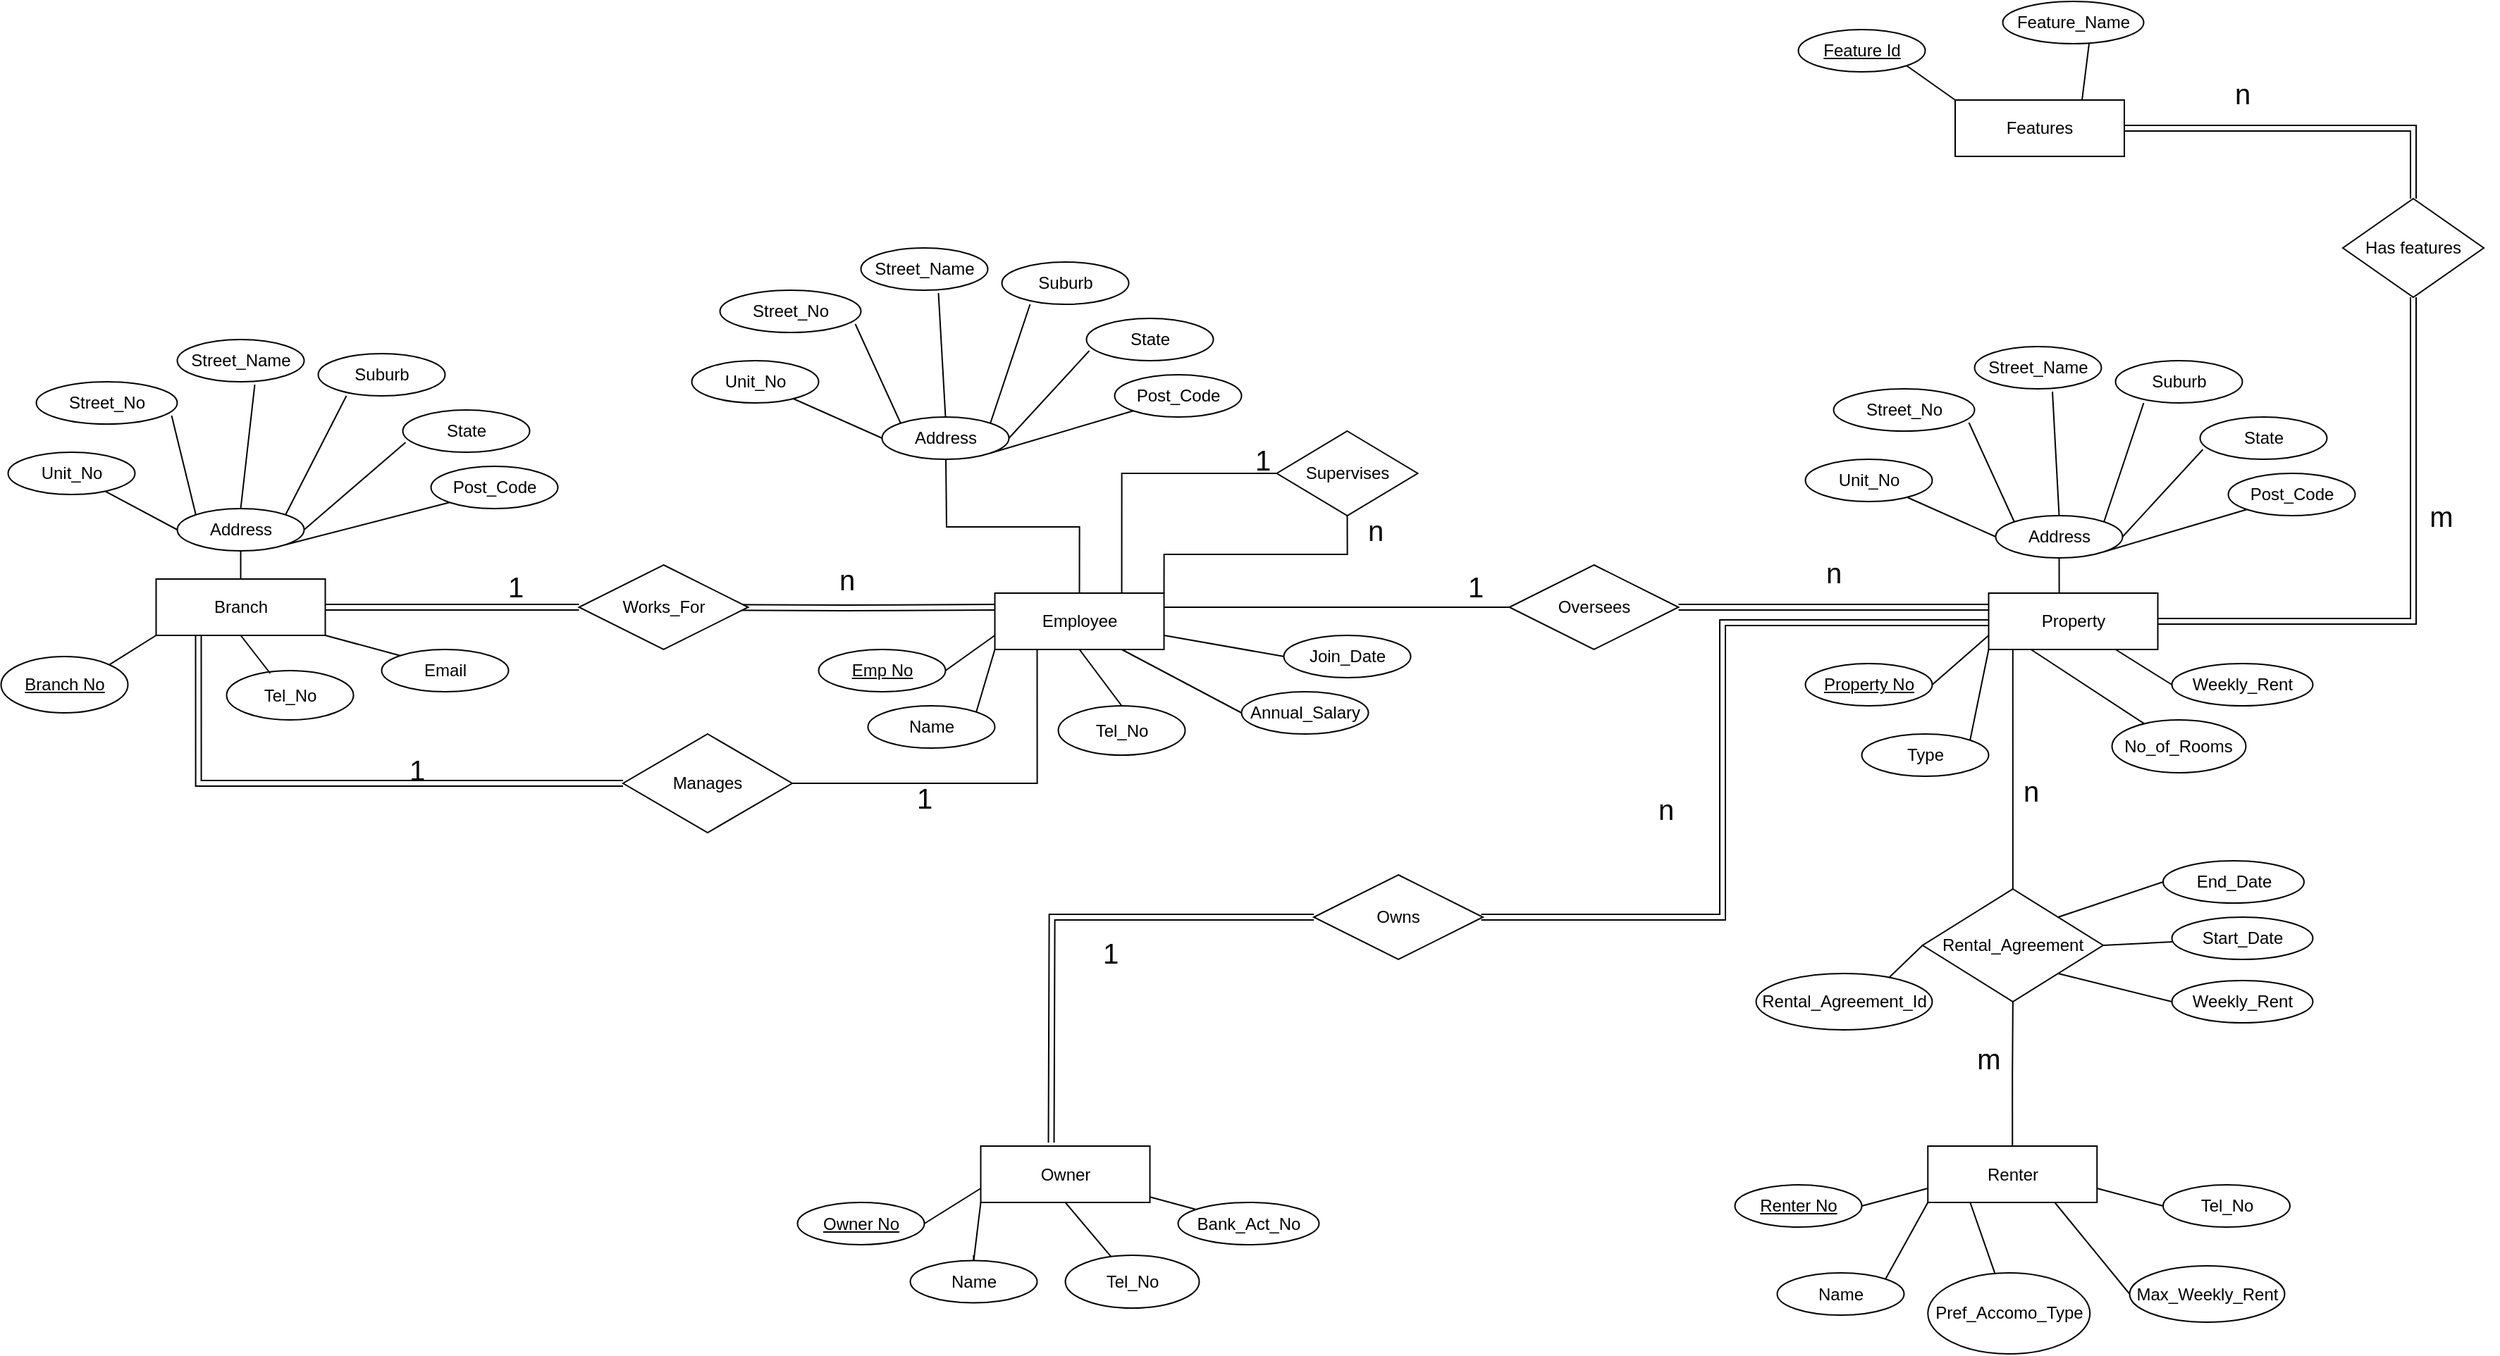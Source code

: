 <mxfile version="24.2.5" type="device">
  <diagram name="Page-1" id="LPJ0158cG2vQj0A3k_Bg">
    <mxGraphModel dx="1272" dy="755" grid="1" gridSize="10" guides="1" tooltips="1" connect="1" arrows="1" fold="1" page="1" pageScale="1" pageWidth="1100" pageHeight="1700" math="0" shadow="0">
      <root>
        <mxCell id="0" />
        <mxCell id="1" parent="0" />
        <mxCell id="H8Z0oulQgXdNzy7xSKqT-23" style="rounded=0;orthogonalLoop=1;jettySize=auto;html=1;exitX=0;exitY=1;exitDx=0;exitDy=0;entryX=1;entryY=0;entryDx=0;entryDy=0;endArrow=none;endFill=0;" parent="1" source="H8Z0oulQgXdNzy7xSKqT-1" target="H8Z0oulQgXdNzy7xSKqT-22" edge="1">
          <mxGeometry relative="1" as="geometry" />
        </mxCell>
        <mxCell id="H8Z0oulQgXdNzy7xSKqT-25" style="rounded=0;orthogonalLoop=1;jettySize=auto;html=1;exitX=1;exitY=1;exitDx=0;exitDy=0;entryX=0;entryY=0;entryDx=0;entryDy=0;endArrow=none;endFill=0;" parent="1" source="H8Z0oulQgXdNzy7xSKqT-1" target="H8Z0oulQgXdNzy7xSKqT-3" edge="1">
          <mxGeometry relative="1" as="geometry" />
        </mxCell>
        <mxCell id="H8Z0oulQgXdNzy7xSKqT-26" style="rounded=0;orthogonalLoop=1;jettySize=auto;html=1;exitX=0.5;exitY=0;exitDx=0;exitDy=0;entryX=0.5;entryY=1;entryDx=0;entryDy=0;endArrow=none;endFill=0;" parent="1" source="H8Z0oulQgXdNzy7xSKqT-1" target="H8Z0oulQgXdNzy7xSKqT-7" edge="1">
          <mxGeometry relative="1" as="geometry" />
        </mxCell>
        <mxCell id="H8Z0oulQgXdNzy7xSKqT-146" style="edgeStyle=orthogonalEdgeStyle;rounded=0;orthogonalLoop=1;jettySize=auto;html=1;exitX=1;exitY=0.5;exitDx=0;exitDy=0;entryX=0;entryY=0.5;entryDx=0;entryDy=0;endArrow=none;endFill=0;shape=link;" parent="1" source="H8Z0oulQgXdNzy7xSKqT-1" edge="1">
          <mxGeometry relative="1" as="geometry">
            <mxPoint x="438.75" y="530" as="targetPoint" />
          </mxGeometry>
        </mxCell>
        <mxCell id="Sa3MG6qZYsyZeLZAQwBk-4" style="edgeStyle=orthogonalEdgeStyle;rounded=0;orthogonalLoop=1;jettySize=auto;html=1;exitX=0.25;exitY=1;exitDx=0;exitDy=0;entryX=0;entryY=0.5;entryDx=0;entryDy=0;shape=link;" parent="1" source="H8Z0oulQgXdNzy7xSKqT-1" target="H8Z0oulQgXdNzy7xSKqT-152" edge="1">
          <mxGeometry relative="1" as="geometry" />
        </mxCell>
        <mxCell id="H8Z0oulQgXdNzy7xSKqT-1" value="Branch" style="whiteSpace=wrap;html=1;align=center;" parent="1" vertex="1">
          <mxGeometry x="138.75" y="510" width="120" height="40" as="geometry" />
        </mxCell>
        <mxCell id="H8Z0oulQgXdNzy7xSKqT-3" value="Email" style="ellipse;whiteSpace=wrap;html=1;align=center;" parent="1" vertex="1">
          <mxGeometry x="298.75" y="560" width="90" height="30" as="geometry" />
        </mxCell>
        <mxCell id="H8Z0oulQgXdNzy7xSKqT-4" value="Tel_No" style="ellipse;whiteSpace=wrap;html=1;align=center;" parent="1" vertex="1">
          <mxGeometry x="188.75" y="575" width="90" height="35" as="geometry" />
        </mxCell>
        <mxCell id="H8Z0oulQgXdNzy7xSKqT-15" style="rounded=0;orthogonalLoop=1;jettySize=auto;html=1;exitX=0;exitY=0.5;exitDx=0;exitDy=0;endArrow=none;endFill=0;" parent="1" source="H8Z0oulQgXdNzy7xSKqT-7" target="H8Z0oulQgXdNzy7xSKqT-13" edge="1">
          <mxGeometry relative="1" as="geometry" />
        </mxCell>
        <mxCell id="H8Z0oulQgXdNzy7xSKqT-21" style="rounded=0;orthogonalLoop=1;jettySize=auto;html=1;exitX=1;exitY=1;exitDx=0;exitDy=0;entryX=0;entryY=1;entryDx=0;entryDy=0;endArrow=none;endFill=0;" parent="1" source="H8Z0oulQgXdNzy7xSKqT-7" target="H8Z0oulQgXdNzy7xSKqT-14" edge="1">
          <mxGeometry relative="1" as="geometry" />
        </mxCell>
        <mxCell id="H8Z0oulQgXdNzy7xSKqT-7" value="Address" style="ellipse;whiteSpace=wrap;html=1;align=center;" parent="1" vertex="1">
          <mxGeometry x="153.75" y="460" width="90" height="30" as="geometry" />
        </mxCell>
        <mxCell id="H8Z0oulQgXdNzy7xSKqT-8" value="Street_No" style="ellipse;whiteSpace=wrap;html=1;align=center;" parent="1" vertex="1">
          <mxGeometry x="53.75" y="370" width="100" height="30" as="geometry" />
        </mxCell>
        <mxCell id="H8Z0oulQgXdNzy7xSKqT-10" value="Street_Name" style="ellipse;whiteSpace=wrap;html=1;align=center;" parent="1" vertex="1">
          <mxGeometry x="153.75" y="340" width="90" height="30" as="geometry" />
        </mxCell>
        <mxCell id="H8Z0oulQgXdNzy7xSKqT-11" value="Suburb" style="ellipse;whiteSpace=wrap;html=1;align=center;" parent="1" vertex="1">
          <mxGeometry x="253.75" y="350" width="90" height="30" as="geometry" />
        </mxCell>
        <mxCell id="H8Z0oulQgXdNzy7xSKqT-12" value="State" style="ellipse;whiteSpace=wrap;html=1;align=center;" parent="1" vertex="1">
          <mxGeometry x="313.75" y="390" width="90" height="30" as="geometry" />
        </mxCell>
        <mxCell id="H8Z0oulQgXdNzy7xSKqT-13" value="Unit_No" style="ellipse;whiteSpace=wrap;html=1;align=center;" parent="1" vertex="1">
          <mxGeometry x="33.75" y="420" width="90" height="30" as="geometry" />
        </mxCell>
        <mxCell id="H8Z0oulQgXdNzy7xSKqT-14" value="Post_Code" style="ellipse;whiteSpace=wrap;html=1;align=center;" parent="1" vertex="1">
          <mxGeometry x="333.75" y="430" width="90" height="30" as="geometry" />
        </mxCell>
        <mxCell id="H8Z0oulQgXdNzy7xSKqT-16" style="rounded=0;orthogonalLoop=1;jettySize=auto;html=1;exitX=0;exitY=0;exitDx=0;exitDy=0;entryX=0.96;entryY=0.8;entryDx=0;entryDy=0;entryPerimeter=0;endArrow=none;endFill=0;" parent="1" source="H8Z0oulQgXdNzy7xSKqT-7" target="H8Z0oulQgXdNzy7xSKqT-8" edge="1">
          <mxGeometry relative="1" as="geometry" />
        </mxCell>
        <mxCell id="H8Z0oulQgXdNzy7xSKqT-17" style="rounded=0;orthogonalLoop=1;jettySize=auto;html=1;exitX=0.5;exitY=0;exitDx=0;exitDy=0;entryX=0.611;entryY=1.067;entryDx=0;entryDy=0;entryPerimeter=0;endArrow=none;endFill=0;" parent="1" source="H8Z0oulQgXdNzy7xSKqT-7" target="H8Z0oulQgXdNzy7xSKqT-10" edge="1">
          <mxGeometry relative="1" as="geometry" />
        </mxCell>
        <mxCell id="H8Z0oulQgXdNzy7xSKqT-18" style="rounded=0;orthogonalLoop=1;jettySize=auto;html=1;exitX=1;exitY=0;exitDx=0;exitDy=0;entryX=0.222;entryY=1;entryDx=0;entryDy=0;entryPerimeter=0;endArrow=none;endFill=0;" parent="1" source="H8Z0oulQgXdNzy7xSKqT-7" target="H8Z0oulQgXdNzy7xSKqT-11" edge="1">
          <mxGeometry relative="1" as="geometry" />
        </mxCell>
        <mxCell id="H8Z0oulQgXdNzy7xSKqT-19" style="rounded=0;orthogonalLoop=1;jettySize=auto;html=1;exitX=1;exitY=0.5;exitDx=0;exitDy=0;entryX=0.022;entryY=0.767;entryDx=0;entryDy=0;entryPerimeter=0;endArrow=none;endFill=0;" parent="1" source="H8Z0oulQgXdNzy7xSKqT-7" target="H8Z0oulQgXdNzy7xSKqT-12" edge="1">
          <mxGeometry relative="1" as="geometry" />
        </mxCell>
        <mxCell id="H8Z0oulQgXdNzy7xSKqT-22" value="Branch No" style="ellipse;whiteSpace=wrap;html=1;align=center;fontStyle=4;" parent="1" vertex="1">
          <mxGeometry x="28.75" y="565" width="90" height="40" as="geometry" />
        </mxCell>
        <mxCell id="H8Z0oulQgXdNzy7xSKqT-24" style="rounded=0;orthogonalLoop=1;jettySize=auto;html=1;exitX=0.5;exitY=1;exitDx=0;exitDy=0;entryX=0.344;entryY=0.057;entryDx=0;entryDy=0;entryPerimeter=0;endArrow=none;endFill=0;" parent="1" source="H8Z0oulQgXdNzy7xSKqT-1" target="H8Z0oulQgXdNzy7xSKqT-4" edge="1">
          <mxGeometry relative="1" as="geometry" />
        </mxCell>
        <mxCell id="H8Z0oulQgXdNzy7xSKqT-57" style="rounded=0;orthogonalLoop=1;jettySize=auto;html=1;exitX=0;exitY=0.75;exitDx=0;exitDy=0;entryX=1;entryY=0.5;entryDx=0;entryDy=0;endArrow=none;endFill=0;" parent="1" source="H8Z0oulQgXdNzy7xSKqT-30" target="H8Z0oulQgXdNzy7xSKqT-46" edge="1">
          <mxGeometry relative="1" as="geometry" />
        </mxCell>
        <mxCell id="H8Z0oulQgXdNzy7xSKqT-58" style="rounded=0;orthogonalLoop=1;jettySize=auto;html=1;exitX=0;exitY=1;exitDx=0;exitDy=0;entryX=1;entryY=0;entryDx=0;entryDy=0;endArrow=none;endFill=0;" parent="1" source="H8Z0oulQgXdNzy7xSKqT-30" target="H8Z0oulQgXdNzy7xSKqT-56" edge="1">
          <mxGeometry relative="1" as="geometry" />
        </mxCell>
        <mxCell id="H8Z0oulQgXdNzy7xSKqT-60" style="rounded=0;orthogonalLoop=1;jettySize=auto;html=1;exitX=0.75;exitY=1;exitDx=0;exitDy=0;entryX=0;entryY=0.5;entryDx=0;entryDy=0;endArrow=none;endFill=0;" parent="1" source="H8Z0oulQgXdNzy7xSKqT-30" target="H8Z0oulQgXdNzy7xSKqT-31" edge="1">
          <mxGeometry relative="1" as="geometry" />
        </mxCell>
        <mxCell id="H8Z0oulQgXdNzy7xSKqT-61" style="rounded=0;orthogonalLoop=1;jettySize=auto;html=1;exitX=1;exitY=0.75;exitDx=0;exitDy=0;endArrow=none;endFill=0;" parent="1" source="H8Z0oulQgXdNzy7xSKqT-30" edge="1">
          <mxGeometry relative="1" as="geometry">
            <mxPoint x="939" y="565" as="targetPoint" />
          </mxGeometry>
        </mxCell>
        <mxCell id="H8Z0oulQgXdNzy7xSKqT-62" style="edgeStyle=orthogonalEdgeStyle;rounded=0;orthogonalLoop=1;jettySize=auto;html=1;exitX=0.5;exitY=0;exitDx=0;exitDy=0;endArrow=none;endFill=0;" parent="1" source="H8Z0oulQgXdNzy7xSKqT-30" edge="1">
          <mxGeometry relative="1" as="geometry">
            <mxPoint x="699" y="425" as="targetPoint" />
          </mxGeometry>
        </mxCell>
        <mxCell id="H8Z0oulQgXdNzy7xSKqT-177" style="rounded=0;orthogonalLoop=1;jettySize=auto;html=1;exitX=0.5;exitY=1;exitDx=0;exitDy=0;entryX=0.5;entryY=0;entryDx=0;entryDy=0;endArrow=none;endFill=0;" parent="1" source="H8Z0oulQgXdNzy7xSKqT-30" target="H8Z0oulQgXdNzy7xSKqT-32" edge="1">
          <mxGeometry relative="1" as="geometry" />
        </mxCell>
        <mxCell id="H8Z0oulQgXdNzy7xSKqT-215" style="edgeStyle=orthogonalEdgeStyle;rounded=0;orthogonalLoop=1;jettySize=auto;html=1;exitX=1;exitY=0.25;exitDx=0;exitDy=0;entryX=0;entryY=0.5;entryDx=0;entryDy=0;endArrow=none;endFill=0;" parent="1" source="H8Z0oulQgXdNzy7xSKqT-30" target="H8Z0oulQgXdNzy7xSKqT-214" edge="1">
          <mxGeometry relative="1" as="geometry" />
        </mxCell>
        <mxCell id="Sa3MG6qZYsyZeLZAQwBk-5" style="edgeStyle=orthogonalEdgeStyle;rounded=0;orthogonalLoop=1;jettySize=auto;html=1;exitX=0.25;exitY=1;exitDx=0;exitDy=0;entryX=1;entryY=0.5;entryDx=0;entryDy=0;endArrow=none;endFill=0;" parent="1" source="H8Z0oulQgXdNzy7xSKqT-30" target="H8Z0oulQgXdNzy7xSKqT-152" edge="1">
          <mxGeometry relative="1" as="geometry" />
        </mxCell>
        <mxCell id="Sa3MG6qZYsyZeLZAQwBk-13" style="edgeStyle=orthogonalEdgeStyle;rounded=0;orthogonalLoop=1;jettySize=auto;html=1;exitX=0.75;exitY=0;exitDx=0;exitDy=0;entryX=0;entryY=0.5;entryDx=0;entryDy=0;endArrow=none;endFill=0;" parent="1" source="H8Z0oulQgXdNzy7xSKqT-30" target="H8Z0oulQgXdNzy7xSKqT-258" edge="1">
          <mxGeometry relative="1" as="geometry" />
        </mxCell>
        <mxCell id="H8Z0oulQgXdNzy7xSKqT-30" value="Employee" style="whiteSpace=wrap;html=1;align=center;" parent="1" vertex="1">
          <mxGeometry x="733.75" y="520" width="120" height="40" as="geometry" />
        </mxCell>
        <mxCell id="H8Z0oulQgXdNzy7xSKqT-31" value="Annual_Salary" style="ellipse;whiteSpace=wrap;html=1;align=center;" parent="1" vertex="1">
          <mxGeometry x="908.75" y="590" width="90" height="30" as="geometry" />
        </mxCell>
        <mxCell id="H8Z0oulQgXdNzy7xSKqT-32" value="Tel_No" style="ellipse;whiteSpace=wrap;html=1;align=center;" parent="1" vertex="1">
          <mxGeometry x="778.75" y="600" width="90" height="35" as="geometry" />
        </mxCell>
        <mxCell id="H8Z0oulQgXdNzy7xSKqT-33" style="rounded=0;orthogonalLoop=1;jettySize=auto;html=1;exitX=0;exitY=0.5;exitDx=0;exitDy=0;endArrow=none;endFill=0;" parent="1" source="H8Z0oulQgXdNzy7xSKqT-35" target="H8Z0oulQgXdNzy7xSKqT-40" edge="1">
          <mxGeometry relative="1" as="geometry" />
        </mxCell>
        <mxCell id="H8Z0oulQgXdNzy7xSKqT-34" style="rounded=0;orthogonalLoop=1;jettySize=auto;html=1;exitX=1;exitY=1;exitDx=0;exitDy=0;entryX=0;entryY=1;entryDx=0;entryDy=0;endArrow=none;endFill=0;" parent="1" source="H8Z0oulQgXdNzy7xSKqT-35" target="H8Z0oulQgXdNzy7xSKqT-41" edge="1">
          <mxGeometry relative="1" as="geometry" />
        </mxCell>
        <mxCell id="H8Z0oulQgXdNzy7xSKqT-35" value="Address" style="ellipse;whiteSpace=wrap;html=1;align=center;" parent="1" vertex="1">
          <mxGeometry x="653.75" y="395" width="90" height="30" as="geometry" />
        </mxCell>
        <mxCell id="H8Z0oulQgXdNzy7xSKqT-36" value="Street_No" style="ellipse;whiteSpace=wrap;html=1;align=center;" parent="1" vertex="1">
          <mxGeometry x="538.75" y="305" width="100" height="30" as="geometry" />
        </mxCell>
        <mxCell id="H8Z0oulQgXdNzy7xSKqT-37" value="Street_Name" style="ellipse;whiteSpace=wrap;html=1;align=center;" parent="1" vertex="1">
          <mxGeometry x="638.75" y="275" width="90" height="30" as="geometry" />
        </mxCell>
        <mxCell id="H8Z0oulQgXdNzy7xSKqT-38" value="Suburb" style="ellipse;whiteSpace=wrap;html=1;align=center;" parent="1" vertex="1">
          <mxGeometry x="738.75" y="285" width="90" height="30" as="geometry" />
        </mxCell>
        <mxCell id="H8Z0oulQgXdNzy7xSKqT-39" value="State" style="ellipse;whiteSpace=wrap;html=1;align=center;" parent="1" vertex="1">
          <mxGeometry x="798.75" y="325" width="90" height="30" as="geometry" />
        </mxCell>
        <mxCell id="H8Z0oulQgXdNzy7xSKqT-40" value="Unit_No" style="ellipse;whiteSpace=wrap;html=1;align=center;" parent="1" vertex="1">
          <mxGeometry x="518.75" y="355" width="90" height="30" as="geometry" />
        </mxCell>
        <mxCell id="H8Z0oulQgXdNzy7xSKqT-41" value="Post_Code" style="ellipse;whiteSpace=wrap;html=1;align=center;" parent="1" vertex="1">
          <mxGeometry x="818.75" y="365" width="90" height="30" as="geometry" />
        </mxCell>
        <mxCell id="H8Z0oulQgXdNzy7xSKqT-42" style="rounded=0;orthogonalLoop=1;jettySize=auto;html=1;exitX=0;exitY=0;exitDx=0;exitDy=0;entryX=0.96;entryY=0.8;entryDx=0;entryDy=0;entryPerimeter=0;endArrow=none;endFill=0;" parent="1" source="H8Z0oulQgXdNzy7xSKqT-35" target="H8Z0oulQgXdNzy7xSKqT-36" edge="1">
          <mxGeometry relative="1" as="geometry" />
        </mxCell>
        <mxCell id="H8Z0oulQgXdNzy7xSKqT-43" style="rounded=0;orthogonalLoop=1;jettySize=auto;html=1;exitX=0.5;exitY=0;exitDx=0;exitDy=0;entryX=0.611;entryY=1.067;entryDx=0;entryDy=0;entryPerimeter=0;endArrow=none;endFill=0;" parent="1" source="H8Z0oulQgXdNzy7xSKqT-35" target="H8Z0oulQgXdNzy7xSKqT-37" edge="1">
          <mxGeometry relative="1" as="geometry" />
        </mxCell>
        <mxCell id="H8Z0oulQgXdNzy7xSKqT-44" style="rounded=0;orthogonalLoop=1;jettySize=auto;html=1;exitX=1;exitY=0;exitDx=0;exitDy=0;entryX=0.222;entryY=1;entryDx=0;entryDy=0;entryPerimeter=0;endArrow=none;endFill=0;" parent="1" source="H8Z0oulQgXdNzy7xSKqT-35" target="H8Z0oulQgXdNzy7xSKqT-38" edge="1">
          <mxGeometry relative="1" as="geometry" />
        </mxCell>
        <mxCell id="H8Z0oulQgXdNzy7xSKqT-45" style="rounded=0;orthogonalLoop=1;jettySize=auto;html=1;exitX=1;exitY=0.5;exitDx=0;exitDy=0;entryX=0.022;entryY=0.767;entryDx=0;entryDy=0;entryPerimeter=0;endArrow=none;endFill=0;" parent="1" source="H8Z0oulQgXdNzy7xSKqT-35" target="H8Z0oulQgXdNzy7xSKqT-39" edge="1">
          <mxGeometry relative="1" as="geometry" />
        </mxCell>
        <mxCell id="H8Z0oulQgXdNzy7xSKqT-46" value="Emp No" style="ellipse;whiteSpace=wrap;html=1;align=center;fontStyle=4;" parent="1" vertex="1">
          <mxGeometry x="608.75" y="560" width="90" height="30" as="geometry" />
        </mxCell>
        <mxCell id="H8Z0oulQgXdNzy7xSKqT-54" value="Join_Date" style="ellipse;whiteSpace=wrap;html=1;align=center;" parent="1" vertex="1">
          <mxGeometry x="938.75" y="550" width="90" height="30" as="geometry" />
        </mxCell>
        <mxCell id="H8Z0oulQgXdNzy7xSKqT-56" value="Name" style="ellipse;whiteSpace=wrap;html=1;align=center;" parent="1" vertex="1">
          <mxGeometry x="643.75" y="600" width="90" height="30" as="geometry" />
        </mxCell>
        <mxCell id="H8Z0oulQgXdNzy7xSKqT-88" style="rounded=0;orthogonalLoop=1;jettySize=auto;html=1;exitX=0;exitY=0.75;exitDx=0;exitDy=0;entryX=1;entryY=0.5;entryDx=0;entryDy=0;endArrow=none;endFill=0;" parent="1" source="H8Z0oulQgXdNzy7xSKqT-93" target="H8Z0oulQgXdNzy7xSKqT-96" edge="1">
          <mxGeometry relative="1" as="geometry" />
        </mxCell>
        <mxCell id="H8Z0oulQgXdNzy7xSKqT-130" style="rounded=0;orthogonalLoop=1;jettySize=auto;html=1;exitX=0;exitY=1;exitDx=0;exitDy=0;entryX=0.5;entryY=0;entryDx=0;entryDy=0;endArrow=none;endFill=0;" parent="1" source="H8Z0oulQgXdNzy7xSKqT-93" target="H8Z0oulQgXdNzy7xSKqT-98" edge="1">
          <mxGeometry relative="1" as="geometry" />
        </mxCell>
        <mxCell id="H8Z0oulQgXdNzy7xSKqT-131" style="rounded=0;orthogonalLoop=1;jettySize=auto;html=1;exitX=0.5;exitY=1;exitDx=0;exitDy=0;endArrow=none;endFill=0;" parent="1" source="H8Z0oulQgXdNzy7xSKqT-93" target="H8Z0oulQgXdNzy7xSKqT-95" edge="1">
          <mxGeometry relative="1" as="geometry" />
        </mxCell>
        <mxCell id="H8Z0oulQgXdNzy7xSKqT-132" value="" style="rounded=0;orthogonalLoop=1;jettySize=auto;html=1;endArrow=none;endFill=0;" parent="1" source="H8Z0oulQgXdNzy7xSKqT-93" target="H8Z0oulQgXdNzy7xSKqT-94" edge="1">
          <mxGeometry relative="1" as="geometry" />
        </mxCell>
        <mxCell id="H8Z0oulQgXdNzy7xSKqT-93" value="Owner" style="whiteSpace=wrap;html=1;align=center;" parent="1" vertex="1">
          <mxGeometry x="723.75" y="912.5" width="120" height="40" as="geometry" />
        </mxCell>
        <mxCell id="H8Z0oulQgXdNzy7xSKqT-94" value="Bank_Act_No" style="ellipse;whiteSpace=wrap;html=1;align=center;" parent="1" vertex="1">
          <mxGeometry x="863.75" y="952.5" width="100" height="30" as="geometry" />
        </mxCell>
        <mxCell id="H8Z0oulQgXdNzy7xSKqT-95" value="Tel_No" style="ellipse;whiteSpace=wrap;html=1;align=center;" parent="1" vertex="1">
          <mxGeometry x="783.75" y="990" width="95" height="37.5" as="geometry" />
        </mxCell>
        <mxCell id="H8Z0oulQgXdNzy7xSKqT-96" value="Owner No" style="ellipse;whiteSpace=wrap;html=1;align=center;fontStyle=4;" parent="1" vertex="1">
          <mxGeometry x="593.75" y="952.5" width="90" height="30" as="geometry" />
        </mxCell>
        <mxCell id="P_JCBOuYoXRhGGfqbiAj-3" style="edgeStyle=orthogonalEdgeStyle;rounded=0;orthogonalLoop=1;jettySize=auto;html=1;exitX=0.5;exitY=0;exitDx=0;exitDy=0;endArrow=none;endFill=0;" edge="1" parent="1" source="H8Z0oulQgXdNzy7xSKqT-98">
          <mxGeometry relative="1" as="geometry">
            <mxPoint x="718.667" y="990" as="targetPoint" />
          </mxGeometry>
        </mxCell>
        <mxCell id="H8Z0oulQgXdNzy7xSKqT-98" value="Name" style="ellipse;whiteSpace=wrap;html=1;align=center;" parent="1" vertex="1">
          <mxGeometry x="673.75" y="993.75" width="90" height="30" as="geometry" />
        </mxCell>
        <mxCell id="H8Z0oulQgXdNzy7xSKqT-99" style="rounded=0;orthogonalLoop=1;jettySize=auto;html=1;exitX=0;exitY=0.75;exitDx=0;exitDy=0;entryX=1;entryY=0.5;entryDx=0;entryDy=0;endArrow=none;endFill=0;" parent="1" source="H8Z0oulQgXdNzy7xSKqT-104" target="H8Z0oulQgXdNzy7xSKqT-107" edge="1">
          <mxGeometry relative="1" as="geometry" />
        </mxCell>
        <mxCell id="H8Z0oulQgXdNzy7xSKqT-100" style="rounded=0;orthogonalLoop=1;jettySize=auto;html=1;exitX=0;exitY=1;exitDx=0;exitDy=0;entryX=1;entryY=0;entryDx=0;entryDy=0;endArrow=none;endFill=0;" parent="1" source="H8Z0oulQgXdNzy7xSKqT-104" target="H8Z0oulQgXdNzy7xSKqT-109" edge="1">
          <mxGeometry relative="1" as="geometry" />
        </mxCell>
        <mxCell id="H8Z0oulQgXdNzy7xSKqT-101" style="rounded=0;orthogonalLoop=1;jettySize=auto;html=1;exitX=0.25;exitY=1;exitDx=0;exitDy=0;endArrow=none;endFill=0;" parent="1" source="H8Z0oulQgXdNzy7xSKqT-104" target="H8Z0oulQgXdNzy7xSKqT-106" edge="1">
          <mxGeometry relative="1" as="geometry" />
        </mxCell>
        <mxCell id="H8Z0oulQgXdNzy7xSKqT-102" style="rounded=0;orthogonalLoop=1;jettySize=auto;html=1;exitX=0.75;exitY=1;exitDx=0;exitDy=0;entryX=0;entryY=0.5;entryDx=0;entryDy=0;endArrow=none;endFill=0;" parent="1" source="H8Z0oulQgXdNzy7xSKqT-104" target="H8Z0oulQgXdNzy7xSKqT-105" edge="1">
          <mxGeometry relative="1" as="geometry" />
        </mxCell>
        <mxCell id="H8Z0oulQgXdNzy7xSKqT-103" style="rounded=0;orthogonalLoop=1;jettySize=auto;html=1;exitX=1;exitY=0.75;exitDx=0;exitDy=0;entryX=0;entryY=0.5;entryDx=0;entryDy=0;endArrow=none;endFill=0;" parent="1" source="H8Z0oulQgXdNzy7xSKqT-104" target="H8Z0oulQgXdNzy7xSKqT-108" edge="1">
          <mxGeometry relative="1" as="geometry" />
        </mxCell>
        <mxCell id="H8Z0oulQgXdNzy7xSKqT-248" style="edgeStyle=orthogonalEdgeStyle;rounded=0;orthogonalLoop=1;jettySize=auto;html=1;exitX=0.5;exitY=0;exitDx=0;exitDy=0;entryX=0.5;entryY=1;entryDx=0;entryDy=0;endArrow=none;endFill=0;" parent="1" source="H8Z0oulQgXdNzy7xSKqT-104" target="H8Z0oulQgXdNzy7xSKqT-245" edge="1">
          <mxGeometry relative="1" as="geometry" />
        </mxCell>
        <mxCell id="H8Z0oulQgXdNzy7xSKqT-104" value="Renter" style="whiteSpace=wrap;html=1;align=center;" parent="1" vertex="1">
          <mxGeometry x="1395.63" y="912.5" width="120" height="40" as="geometry" />
        </mxCell>
        <mxCell id="H8Z0oulQgXdNzy7xSKqT-105" value="Max_Weekly_Rent" style="ellipse;whiteSpace=wrap;html=1;align=center;" parent="1" vertex="1">
          <mxGeometry x="1538.75" y="997.5" width="110" height="40" as="geometry" />
        </mxCell>
        <mxCell id="H8Z0oulQgXdNzy7xSKqT-106" value="Pref_Accomo_Type" style="ellipse;whiteSpace=wrap;html=1;align=center;" parent="1" vertex="1">
          <mxGeometry x="1395.63" y="1002.5" width="115" height="57.5" as="geometry" />
        </mxCell>
        <mxCell id="H8Z0oulQgXdNzy7xSKqT-107" value="Renter No" style="ellipse;whiteSpace=wrap;html=1;align=center;fontStyle=4;" parent="1" vertex="1">
          <mxGeometry x="1258.75" y="940" width="90" height="30" as="geometry" />
        </mxCell>
        <mxCell id="H8Z0oulQgXdNzy7xSKqT-108" value="Tel_No" style="ellipse;whiteSpace=wrap;html=1;align=center;" parent="1" vertex="1">
          <mxGeometry x="1562.5" y="940" width="90" height="30" as="geometry" />
        </mxCell>
        <mxCell id="H8Z0oulQgXdNzy7xSKqT-109" value="Name" style="ellipse;whiteSpace=wrap;html=1;align=center;" parent="1" vertex="1">
          <mxGeometry x="1288.75" y="1002.5" width="90" height="30" as="geometry" />
        </mxCell>
        <mxCell id="H8Z0oulQgXdNzy7xSKqT-240" style="edgeStyle=orthogonalEdgeStyle;rounded=0;orthogonalLoop=1;jettySize=auto;html=1;exitX=1;exitY=0.5;exitDx=0;exitDy=0;entryX=0.5;entryY=0;entryDx=0;entryDy=0;endArrow=none;endFill=0;shape=link;" parent="1" source="H8Z0oulQgXdNzy7xSKqT-115" target="H8Z0oulQgXdNzy7xSKqT-224" edge="1">
          <mxGeometry relative="1" as="geometry" />
        </mxCell>
        <mxCell id="H8Z0oulQgXdNzy7xSKqT-267" style="rounded=0;orthogonalLoop=1;jettySize=auto;html=1;exitX=0;exitY=0;exitDx=0;exitDy=0;entryX=1;entryY=1;entryDx=0;entryDy=0;endArrow=none;endFill=0;" parent="1" source="H8Z0oulQgXdNzy7xSKqT-115" target="H8Z0oulQgXdNzy7xSKqT-121" edge="1">
          <mxGeometry relative="1" as="geometry" />
        </mxCell>
        <mxCell id="H8Z0oulQgXdNzy7xSKqT-115" value="Features" style="whiteSpace=wrap;html=1;align=center;" parent="1" vertex="1">
          <mxGeometry x="1415" y="170" width="120" height="40" as="geometry" />
        </mxCell>
        <mxCell id="H8Z0oulQgXdNzy7xSKqT-119" value="Feature_Name" style="ellipse;whiteSpace=wrap;html=1;align=center;" parent="1" vertex="1">
          <mxGeometry x="1448.75" y="100" width="100" height="30" as="geometry" />
        </mxCell>
        <mxCell id="H8Z0oulQgXdNzy7xSKqT-121" value="Feature Id" style="ellipse;whiteSpace=wrap;html=1;align=center;fontStyle=4;" parent="1" vertex="1">
          <mxGeometry x="1303.75" y="120" width="90" height="30" as="geometry" />
        </mxCell>
        <mxCell id="H8Z0oulQgXdNzy7xSKqT-147" style="edgeStyle=orthogonalEdgeStyle;rounded=0;orthogonalLoop=1;jettySize=auto;html=1;exitX=1;exitY=0.5;exitDx=0;exitDy=0;entryX=0;entryY=0.25;entryDx=0;entryDy=0;endArrow=none;endFill=0;shape=link;" parent="1" target="H8Z0oulQgXdNzy7xSKqT-30" edge="1">
          <mxGeometry relative="1" as="geometry">
            <mxPoint x="518.75" y="530" as="sourcePoint" />
          </mxGeometry>
        </mxCell>
        <mxCell id="H8Z0oulQgXdNzy7xSKqT-145" value="Works_For" style="shape=rhombus;perimeter=rhombusPerimeter;whiteSpace=wrap;html=1;align=center;" parent="1" vertex="1">
          <mxGeometry x="438.75" y="500" width="120" height="60" as="geometry" />
        </mxCell>
        <mxCell id="H8Z0oulQgXdNzy7xSKqT-148" value="&lt;font style=&quot;font-size: 20px;&quot;&gt;1&lt;/font&gt;" style="text;html=1;align=center;verticalAlign=middle;whiteSpace=wrap;rounded=0;" parent="1" vertex="1">
          <mxGeometry x="348.75" y="490" width="90" height="50" as="geometry" />
        </mxCell>
        <mxCell id="H8Z0oulQgXdNzy7xSKqT-152" value="Manages" style="shape=rhombus;perimeter=rhombusPerimeter;whiteSpace=wrap;html=1;align=center;" parent="1" vertex="1">
          <mxGeometry x="470" y="620" width="120" height="70" as="geometry" />
        </mxCell>
        <mxCell id="H8Z0oulQgXdNzy7xSKqT-186" style="rounded=0;orthogonalLoop=1;jettySize=auto;html=1;exitX=0;exitY=0.75;exitDx=0;exitDy=0;entryX=1;entryY=0.5;entryDx=0;entryDy=0;endArrow=none;endFill=0;" parent="1" source="H8Z0oulQgXdNzy7xSKqT-192" target="H8Z0oulQgXdNzy7xSKqT-208" edge="1">
          <mxGeometry relative="1" as="geometry" />
        </mxCell>
        <mxCell id="H8Z0oulQgXdNzy7xSKqT-187" style="rounded=0;orthogonalLoop=1;jettySize=auto;html=1;exitX=0;exitY=1;exitDx=0;exitDy=0;entryX=1;entryY=0;entryDx=0;entryDy=0;endArrow=none;endFill=0;" parent="1" source="H8Z0oulQgXdNzy7xSKqT-192" target="H8Z0oulQgXdNzy7xSKqT-210" edge="1">
          <mxGeometry relative="1" as="geometry" />
        </mxCell>
        <mxCell id="H8Z0oulQgXdNzy7xSKqT-188" style="rounded=0;orthogonalLoop=1;jettySize=auto;html=1;exitX=0.25;exitY=1;exitDx=0;exitDy=0;endArrow=none;endFill=0;" parent="1" source="H8Z0oulQgXdNzy7xSKqT-192" target="H8Z0oulQgXdNzy7xSKqT-194" edge="1">
          <mxGeometry relative="1" as="geometry" />
        </mxCell>
        <mxCell id="H8Z0oulQgXdNzy7xSKqT-189" style="rounded=0;orthogonalLoop=1;jettySize=auto;html=1;exitX=0.75;exitY=1;exitDx=0;exitDy=0;entryX=0;entryY=0.5;entryDx=0;entryDy=0;endArrow=none;endFill=0;" parent="1" source="H8Z0oulQgXdNzy7xSKqT-192" target="H8Z0oulQgXdNzy7xSKqT-193" edge="1">
          <mxGeometry relative="1" as="geometry" />
        </mxCell>
        <mxCell id="H8Z0oulQgXdNzy7xSKqT-191" style="edgeStyle=orthogonalEdgeStyle;rounded=0;orthogonalLoop=1;jettySize=auto;html=1;exitX=0.5;exitY=0;exitDx=0;exitDy=0;entryX=0.5;entryY=1;entryDx=0;entryDy=0;endArrow=none;endFill=0;" parent="1" source="H8Z0oulQgXdNzy7xSKqT-192" target="H8Z0oulQgXdNzy7xSKqT-197" edge="1">
          <mxGeometry relative="1" as="geometry" />
        </mxCell>
        <mxCell id="H8Z0oulQgXdNzy7xSKqT-236" style="edgeStyle=orthogonalEdgeStyle;rounded=0;orthogonalLoop=1;jettySize=auto;html=1;exitX=0;exitY=0.5;exitDx=0;exitDy=0;entryX=1;entryY=0.5;entryDx=0;entryDy=0;endArrow=none;endFill=0;shape=link;" parent="1" edge="1">
          <mxGeometry relative="1" as="geometry">
            <mxPoint x="1458.75" y="540" as="sourcePoint" />
            <mxPoint x="1078.75" y="750" as="targetPoint" />
            <Array as="points">
              <mxPoint x="1250" y="541" />
              <mxPoint x="1250" y="750" />
            </Array>
          </mxGeometry>
        </mxCell>
        <mxCell id="H8Z0oulQgXdNzy7xSKqT-246" style="edgeStyle=orthogonalEdgeStyle;rounded=0;orthogonalLoop=1;jettySize=auto;html=1;exitX=0.25;exitY=1;exitDx=0;exitDy=0;entryX=0.5;entryY=0;entryDx=0;entryDy=0;endArrow=none;endFill=0;" parent="1" source="H8Z0oulQgXdNzy7xSKqT-192" target="H8Z0oulQgXdNzy7xSKqT-245" edge="1">
          <mxGeometry relative="1" as="geometry">
            <Array as="points">
              <mxPoint x="1456" y="560" />
            </Array>
          </mxGeometry>
        </mxCell>
        <mxCell id="H8Z0oulQgXdNzy7xSKqT-192" value="Property" style="whiteSpace=wrap;html=1;align=center;" parent="1" vertex="1">
          <mxGeometry x="1438.75" y="520" width="120" height="40" as="geometry" />
        </mxCell>
        <mxCell id="H8Z0oulQgXdNzy7xSKqT-193" value="Weekly_Rent" style="ellipse;whiteSpace=wrap;html=1;align=center;" parent="1" vertex="1">
          <mxGeometry x="1568.75" y="570" width="100" height="30" as="geometry" />
        </mxCell>
        <mxCell id="H8Z0oulQgXdNzy7xSKqT-194" value="No_of_Rooms" style="ellipse;whiteSpace=wrap;html=1;align=center;" parent="1" vertex="1">
          <mxGeometry x="1526.25" y="610" width="95" height="37.5" as="geometry" />
        </mxCell>
        <mxCell id="H8Z0oulQgXdNzy7xSKqT-195" style="rounded=0;orthogonalLoop=1;jettySize=auto;html=1;exitX=0;exitY=0.5;exitDx=0;exitDy=0;endArrow=none;endFill=0;" parent="1" source="H8Z0oulQgXdNzy7xSKqT-197" edge="1">
          <mxGeometry relative="1" as="geometry">
            <mxPoint x="1381" y="452" as="targetPoint" />
          </mxGeometry>
        </mxCell>
        <mxCell id="H8Z0oulQgXdNzy7xSKqT-196" style="rounded=0;orthogonalLoop=1;jettySize=auto;html=1;exitX=1;exitY=1;exitDx=0;exitDy=0;entryX=0;entryY=1;entryDx=0;entryDy=0;endArrow=none;endFill=0;" parent="1" source="H8Z0oulQgXdNzy7xSKqT-197" target="H8Z0oulQgXdNzy7xSKqT-203" edge="1">
          <mxGeometry relative="1" as="geometry" />
        </mxCell>
        <mxCell id="H8Z0oulQgXdNzy7xSKqT-197" value="Address" style="ellipse;whiteSpace=wrap;html=1;align=center;" parent="1" vertex="1">
          <mxGeometry x="1443.75" y="465" width="90" height="30" as="geometry" />
        </mxCell>
        <mxCell id="H8Z0oulQgXdNzy7xSKqT-198" value="Street_No" style="ellipse;whiteSpace=wrap;html=1;align=center;" parent="1" vertex="1">
          <mxGeometry x="1328.75" y="375" width="100" height="30" as="geometry" />
        </mxCell>
        <mxCell id="H8Z0oulQgXdNzy7xSKqT-199" value="Street_Name" style="ellipse;whiteSpace=wrap;html=1;align=center;" parent="1" vertex="1">
          <mxGeometry x="1428.75" y="345" width="90" height="30" as="geometry" />
        </mxCell>
        <mxCell id="H8Z0oulQgXdNzy7xSKqT-200" value="Suburb" style="ellipse;whiteSpace=wrap;html=1;align=center;" parent="1" vertex="1">
          <mxGeometry x="1528.75" y="355" width="90" height="30" as="geometry" />
        </mxCell>
        <mxCell id="H8Z0oulQgXdNzy7xSKqT-201" value="State" style="ellipse;whiteSpace=wrap;html=1;align=center;" parent="1" vertex="1">
          <mxGeometry x="1588.75" y="395" width="90" height="30" as="geometry" />
        </mxCell>
        <mxCell id="H8Z0oulQgXdNzy7xSKqT-202" value="Unit_No" style="ellipse;whiteSpace=wrap;html=1;align=center;" parent="1" vertex="1">
          <mxGeometry x="1308.75" y="425" width="90" height="30" as="geometry" />
        </mxCell>
        <mxCell id="H8Z0oulQgXdNzy7xSKqT-203" value="Post_Code" style="ellipse;whiteSpace=wrap;html=1;align=center;" parent="1" vertex="1">
          <mxGeometry x="1608.75" y="435" width="90" height="30" as="geometry" />
        </mxCell>
        <mxCell id="H8Z0oulQgXdNzy7xSKqT-204" style="rounded=0;orthogonalLoop=1;jettySize=auto;html=1;exitX=0;exitY=0;exitDx=0;exitDy=0;entryX=0.96;entryY=0.8;entryDx=0;entryDy=0;entryPerimeter=0;endArrow=none;endFill=0;" parent="1" source="H8Z0oulQgXdNzy7xSKqT-197" target="H8Z0oulQgXdNzy7xSKqT-198" edge="1">
          <mxGeometry relative="1" as="geometry" />
        </mxCell>
        <mxCell id="H8Z0oulQgXdNzy7xSKqT-205" style="rounded=0;orthogonalLoop=1;jettySize=auto;html=1;exitX=0.5;exitY=0;exitDx=0;exitDy=0;endArrow=none;endFill=0;" parent="1" source="H8Z0oulQgXdNzy7xSKqT-197" edge="1">
          <mxGeometry relative="1" as="geometry">
            <mxPoint x="1484" y="377" as="targetPoint" />
          </mxGeometry>
        </mxCell>
        <mxCell id="H8Z0oulQgXdNzy7xSKqT-206" style="rounded=0;orthogonalLoop=1;jettySize=auto;html=1;exitX=1;exitY=0;exitDx=0;exitDy=0;entryX=0.222;entryY=1;entryDx=0;entryDy=0;entryPerimeter=0;endArrow=none;endFill=0;" parent="1" source="H8Z0oulQgXdNzy7xSKqT-197" target="H8Z0oulQgXdNzy7xSKqT-200" edge="1">
          <mxGeometry relative="1" as="geometry" />
        </mxCell>
        <mxCell id="H8Z0oulQgXdNzy7xSKqT-207" style="rounded=0;orthogonalLoop=1;jettySize=auto;html=1;exitX=1;exitY=0.5;exitDx=0;exitDy=0;entryX=0.022;entryY=0.767;entryDx=0;entryDy=0;entryPerimeter=0;endArrow=none;endFill=0;" parent="1" source="H8Z0oulQgXdNzy7xSKqT-197" target="H8Z0oulQgXdNzy7xSKqT-201" edge="1">
          <mxGeometry relative="1" as="geometry" />
        </mxCell>
        <mxCell id="H8Z0oulQgXdNzy7xSKqT-208" value="Property No" style="ellipse;whiteSpace=wrap;html=1;align=center;fontStyle=4;" parent="1" vertex="1">
          <mxGeometry x="1308.75" y="570" width="90" height="30" as="geometry" />
        </mxCell>
        <mxCell id="H8Z0oulQgXdNzy7xSKqT-210" value="Type" style="ellipse;whiteSpace=wrap;html=1;align=center;" parent="1" vertex="1">
          <mxGeometry x="1348.75" y="620" width="90" height="30" as="geometry" />
        </mxCell>
        <mxCell id="H8Z0oulQgXdNzy7xSKqT-216" style="edgeStyle=orthogonalEdgeStyle;rounded=0;orthogonalLoop=1;jettySize=auto;html=1;exitX=1;exitY=0.5;exitDx=0;exitDy=0;entryX=0;entryY=0.25;entryDx=0;entryDy=0;endArrow=none;endFill=0;shape=link;" parent="1" source="H8Z0oulQgXdNzy7xSKqT-214" target="H8Z0oulQgXdNzy7xSKqT-192" edge="1">
          <mxGeometry relative="1" as="geometry" />
        </mxCell>
        <mxCell id="H8Z0oulQgXdNzy7xSKqT-214" value="Oversees" style="shape=rhombus;perimeter=rhombusPerimeter;whiteSpace=wrap;html=1;align=center;" parent="1" vertex="1">
          <mxGeometry x="1098.75" y="500" width="120" height="60" as="geometry" />
        </mxCell>
        <mxCell id="H8Z0oulQgXdNzy7xSKqT-218" value="&lt;font style=&quot;font-size: 20px;&quot;&gt;1&lt;/font&gt;" style="text;html=1;align=center;verticalAlign=middle;whiteSpace=wrap;rounded=0;" parent="1" vertex="1">
          <mxGeometry x="1030" y="490" width="90" height="50" as="geometry" />
        </mxCell>
        <mxCell id="H8Z0oulQgXdNzy7xSKqT-222" value="&lt;font style=&quot;font-size: 20px;&quot;&gt;n&lt;/font&gt;" style="text;html=1;align=center;verticalAlign=middle;whiteSpace=wrap;rounded=0;" parent="1" vertex="1">
          <mxGeometry x="1288.75" y="480" width="80" height="50" as="geometry" />
        </mxCell>
        <mxCell id="H8Z0oulQgXdNzy7xSKqT-223" value="&lt;font style=&quot;font-size: 20px;&quot;&gt;n&lt;/font&gt;" style="text;html=1;align=center;verticalAlign=middle;whiteSpace=wrap;rounded=0;" parent="1" vertex="1">
          <mxGeometry x="568.75" y="470" width="120" height="80" as="geometry" />
        </mxCell>
        <mxCell id="H8Z0oulQgXdNzy7xSKqT-239" style="edgeStyle=orthogonalEdgeStyle;rounded=0;orthogonalLoop=1;jettySize=auto;html=1;exitX=0.5;exitY=1;exitDx=0;exitDy=0;entryX=1;entryY=0.5;entryDx=0;entryDy=0;endArrow=none;endFill=0;shape=link;" parent="1" source="H8Z0oulQgXdNzy7xSKqT-224" target="H8Z0oulQgXdNzy7xSKqT-192" edge="1">
          <mxGeometry relative="1" as="geometry">
            <mxPoint x="1590" y="560" as="targetPoint" />
          </mxGeometry>
        </mxCell>
        <mxCell id="H8Z0oulQgXdNzy7xSKqT-224" value="Has features" style="shape=rhombus;perimeter=rhombusPerimeter;whiteSpace=wrap;html=1;align=center;" parent="1" vertex="1">
          <mxGeometry x="1690" y="240" width="100" height="70" as="geometry" />
        </mxCell>
        <mxCell id="H8Z0oulQgXdNzy7xSKqT-234" style="edgeStyle=orthogonalEdgeStyle;rounded=0;orthogonalLoop=1;jettySize=auto;html=1;exitX=0;exitY=0.5;exitDx=0;exitDy=0;endArrow=none;endFill=0;shape=link;" parent="1" source="H8Z0oulQgXdNzy7xSKqT-229" edge="1">
          <mxGeometry relative="1" as="geometry">
            <mxPoint x="773.75" y="910" as="targetPoint" />
          </mxGeometry>
        </mxCell>
        <mxCell id="H8Z0oulQgXdNzy7xSKqT-229" value="Owns" style="shape=rhombus;perimeter=rhombusPerimeter;whiteSpace=wrap;html=1;align=center;" parent="1" vertex="1">
          <mxGeometry x="960" y="720" width="120" height="60" as="geometry" />
        </mxCell>
        <mxCell id="H8Z0oulQgXdNzy7xSKqT-237" value="&lt;font style=&quot;font-size: 20px;&quot;&gt;n&lt;/font&gt;" style="text;html=1;align=center;verticalAlign=middle;whiteSpace=wrap;rounded=0;" parent="1" vertex="1">
          <mxGeometry x="1170" y="647.5" width="80" height="50" as="geometry" />
        </mxCell>
        <mxCell id="H8Z0oulQgXdNzy7xSKqT-238" value="&lt;font style=&quot;font-size: 20px;&quot;&gt;1&lt;/font&gt;" style="text;html=1;align=center;verticalAlign=middle;whiteSpace=wrap;rounded=0;" parent="1" vertex="1">
          <mxGeometry x="771.25" y="750" width="90" height="50" as="geometry" />
        </mxCell>
        <mxCell id="H8Z0oulQgXdNzy7xSKqT-242" value="m" style="text;html=1;align=center;verticalAlign=middle;whiteSpace=wrap;rounded=0;fontSize=20;" parent="1" vertex="1">
          <mxGeometry x="1720" y="440" width="80" height="50" as="geometry" />
        </mxCell>
        <mxCell id="H8Z0oulQgXdNzy7xSKqT-244" value="n" style="text;html=1;align=center;verticalAlign=middle;whiteSpace=wrap;rounded=0;fontSize=20;" parent="1" vertex="1">
          <mxGeometry x="1578.75" y="140" width="80" height="50" as="geometry" />
        </mxCell>
        <mxCell id="P_JCBOuYoXRhGGfqbiAj-7" style="rounded=0;orthogonalLoop=1;jettySize=auto;html=1;exitX=1;exitY=0;exitDx=0;exitDy=0;entryX=0;entryY=0.5;entryDx=0;entryDy=0;endArrow=none;endFill=0;" edge="1" parent="1" source="H8Z0oulQgXdNzy7xSKqT-245" target="H8Z0oulQgXdNzy7xSKqT-253">
          <mxGeometry relative="1" as="geometry" />
        </mxCell>
        <mxCell id="P_JCBOuYoXRhGGfqbiAj-9" style="rounded=0;orthogonalLoop=1;jettySize=auto;html=1;exitX=1;exitY=0.5;exitDx=0;exitDy=0;endArrow=none;endFill=0;" edge="1" parent="1" source="H8Z0oulQgXdNzy7xSKqT-245" target="H8Z0oulQgXdNzy7xSKqT-254">
          <mxGeometry relative="1" as="geometry" />
        </mxCell>
        <mxCell id="P_JCBOuYoXRhGGfqbiAj-10" style="rounded=0;orthogonalLoop=1;jettySize=auto;html=1;exitX=1;exitY=1;exitDx=0;exitDy=0;entryX=0;entryY=0.5;entryDx=0;entryDy=0;endArrow=none;endFill=0;" edge="1" parent="1" source="H8Z0oulQgXdNzy7xSKqT-245" target="H8Z0oulQgXdNzy7xSKqT-256">
          <mxGeometry relative="1" as="geometry" />
        </mxCell>
        <mxCell id="H8Z0oulQgXdNzy7xSKqT-245" value="Rental_Agreement" style="shape=rhombus;perimeter=rhombusPerimeter;whiteSpace=wrap;html=1;align=center;" parent="1" vertex="1">
          <mxGeometry x="1391.87" y="730" width="128.13" height="80" as="geometry" />
        </mxCell>
        <mxCell id="H8Z0oulQgXdNzy7xSKqT-249" style="edgeStyle=orthogonalEdgeStyle;rounded=0;orthogonalLoop=1;jettySize=auto;html=1;exitX=0.5;exitY=1;exitDx=0;exitDy=0;" parent="1" source="H8Z0oulQgXdNzy7xSKqT-104" target="H8Z0oulQgXdNzy7xSKqT-104" edge="1">
          <mxGeometry relative="1" as="geometry" />
        </mxCell>
        <mxCell id="H8Z0oulQgXdNzy7xSKqT-253" value="End_Date" style="ellipse;whiteSpace=wrap;html=1;align=center;" parent="1" vertex="1">
          <mxGeometry x="1562.5" y="710" width="100" height="30" as="geometry" />
        </mxCell>
        <mxCell id="H8Z0oulQgXdNzy7xSKqT-254" value="Start_Date" style="ellipse;whiteSpace=wrap;html=1;align=center;" parent="1" vertex="1">
          <mxGeometry x="1568.75" y="750" width="100" height="30" as="geometry" />
        </mxCell>
        <mxCell id="H8Z0oulQgXdNzy7xSKqT-256" value="Weekly_Rent" style="ellipse;whiteSpace=wrap;html=1;align=center;" parent="1" vertex="1">
          <mxGeometry x="1568.75" y="795" width="100" height="30" as="geometry" />
        </mxCell>
        <mxCell id="Sa3MG6qZYsyZeLZAQwBk-16" style="edgeStyle=orthogonalEdgeStyle;rounded=0;orthogonalLoop=1;jettySize=auto;html=1;exitX=0.5;exitY=1;exitDx=0;exitDy=0;entryX=1;entryY=0;entryDx=0;entryDy=0;endArrow=none;endFill=0;" parent="1" source="H8Z0oulQgXdNzy7xSKqT-258" target="H8Z0oulQgXdNzy7xSKqT-30" edge="1">
          <mxGeometry relative="1" as="geometry" />
        </mxCell>
        <mxCell id="H8Z0oulQgXdNzy7xSKqT-258" value="Supervises" style="shape=rhombus;perimeter=rhombusPerimeter;whiteSpace=wrap;html=1;align=center;" parent="1" vertex="1">
          <mxGeometry x="933.75" y="405" width="100" height="60" as="geometry" />
        </mxCell>
        <mxCell id="H8Z0oulQgXdNzy7xSKqT-274" value="&lt;font style=&quot;font-size: 20px;&quot;&gt;1&lt;/font&gt;" style="text;html=1;align=center;verticalAlign=middle;whiteSpace=wrap;rounded=0;" parent="1" vertex="1">
          <mxGeometry x="878.75" y="400" width="90" height="50" as="geometry" />
        </mxCell>
        <mxCell id="H8Z0oulQgXdNzy7xSKqT-275" value="&lt;font style=&quot;font-size: 20px;&quot;&gt;n&lt;/font&gt;" style="text;html=1;align=center;verticalAlign=middle;whiteSpace=wrap;rounded=0;fontSize=20;" parent="1" vertex="1">
          <mxGeometry x="963.75" y="450" width="80" height="50" as="geometry" />
        </mxCell>
        <mxCell id="H8Z0oulQgXdNzy7xSKqT-276" value="m" style="text;html=1;align=center;verticalAlign=middle;whiteSpace=wrap;rounded=0;fontSize=20;" parent="1" vertex="1">
          <mxGeometry x="1378.75" y="810" width="120" height="80" as="geometry" />
        </mxCell>
        <mxCell id="H8Z0oulQgXdNzy7xSKqT-277" value="n" style="text;html=1;align=center;verticalAlign=middle;whiteSpace=wrap;rounded=0;fontSize=20;" parent="1" vertex="1">
          <mxGeometry x="1408.75" y="620" width="120" height="80" as="geometry" />
        </mxCell>
        <mxCell id="Sa3MG6qZYsyZeLZAQwBk-7" value="&lt;font style=&quot;font-size: 20px;&quot;&gt;1&lt;/font&gt;" style="text;html=1;align=center;verticalAlign=middle;whiteSpace=wrap;rounded=0;" parent="1" vertex="1">
          <mxGeometry x="278.75" y="620" width="90" height="50" as="geometry" />
        </mxCell>
        <mxCell id="Sa3MG6qZYsyZeLZAQwBk-8" value="&lt;font style=&quot;font-size: 20px;&quot;&gt;1&lt;/font&gt;" style="text;html=1;align=center;verticalAlign=middle;whiteSpace=wrap;rounded=0;" parent="1" vertex="1">
          <mxGeometry x="638.75" y="640" width="90" height="50" as="geometry" />
        </mxCell>
        <mxCell id="P_JCBOuYoXRhGGfqbiAj-4" style="rounded=0;orthogonalLoop=1;jettySize=auto;html=1;exitX=0.75;exitY=0;exitDx=0;exitDy=0;endArrow=none;endFill=0;" edge="1" parent="1" source="H8Z0oulQgXdNzy7xSKqT-115">
          <mxGeometry relative="1" as="geometry">
            <mxPoint x="1510" y="130" as="targetPoint" />
          </mxGeometry>
        </mxCell>
        <mxCell id="P_JCBOuYoXRhGGfqbiAj-5" value="Rental_Agreement_Id" style="ellipse;whiteSpace=wrap;html=1;align=center;" vertex="1" parent="1">
          <mxGeometry x="1273.75" y="790" width="125" height="40" as="geometry" />
        </mxCell>
        <mxCell id="P_JCBOuYoXRhGGfqbiAj-8" style="rounded=0;orthogonalLoop=1;jettySize=auto;html=1;exitX=0;exitY=0.5;exitDx=0;exitDy=0;entryX=0.754;entryY=0.075;entryDx=0;entryDy=0;entryPerimeter=0;endArrow=none;endFill=0;" edge="1" parent="1" source="H8Z0oulQgXdNzy7xSKqT-245" target="P_JCBOuYoXRhGGfqbiAj-5">
          <mxGeometry relative="1" as="geometry" />
        </mxCell>
      </root>
    </mxGraphModel>
  </diagram>
</mxfile>
